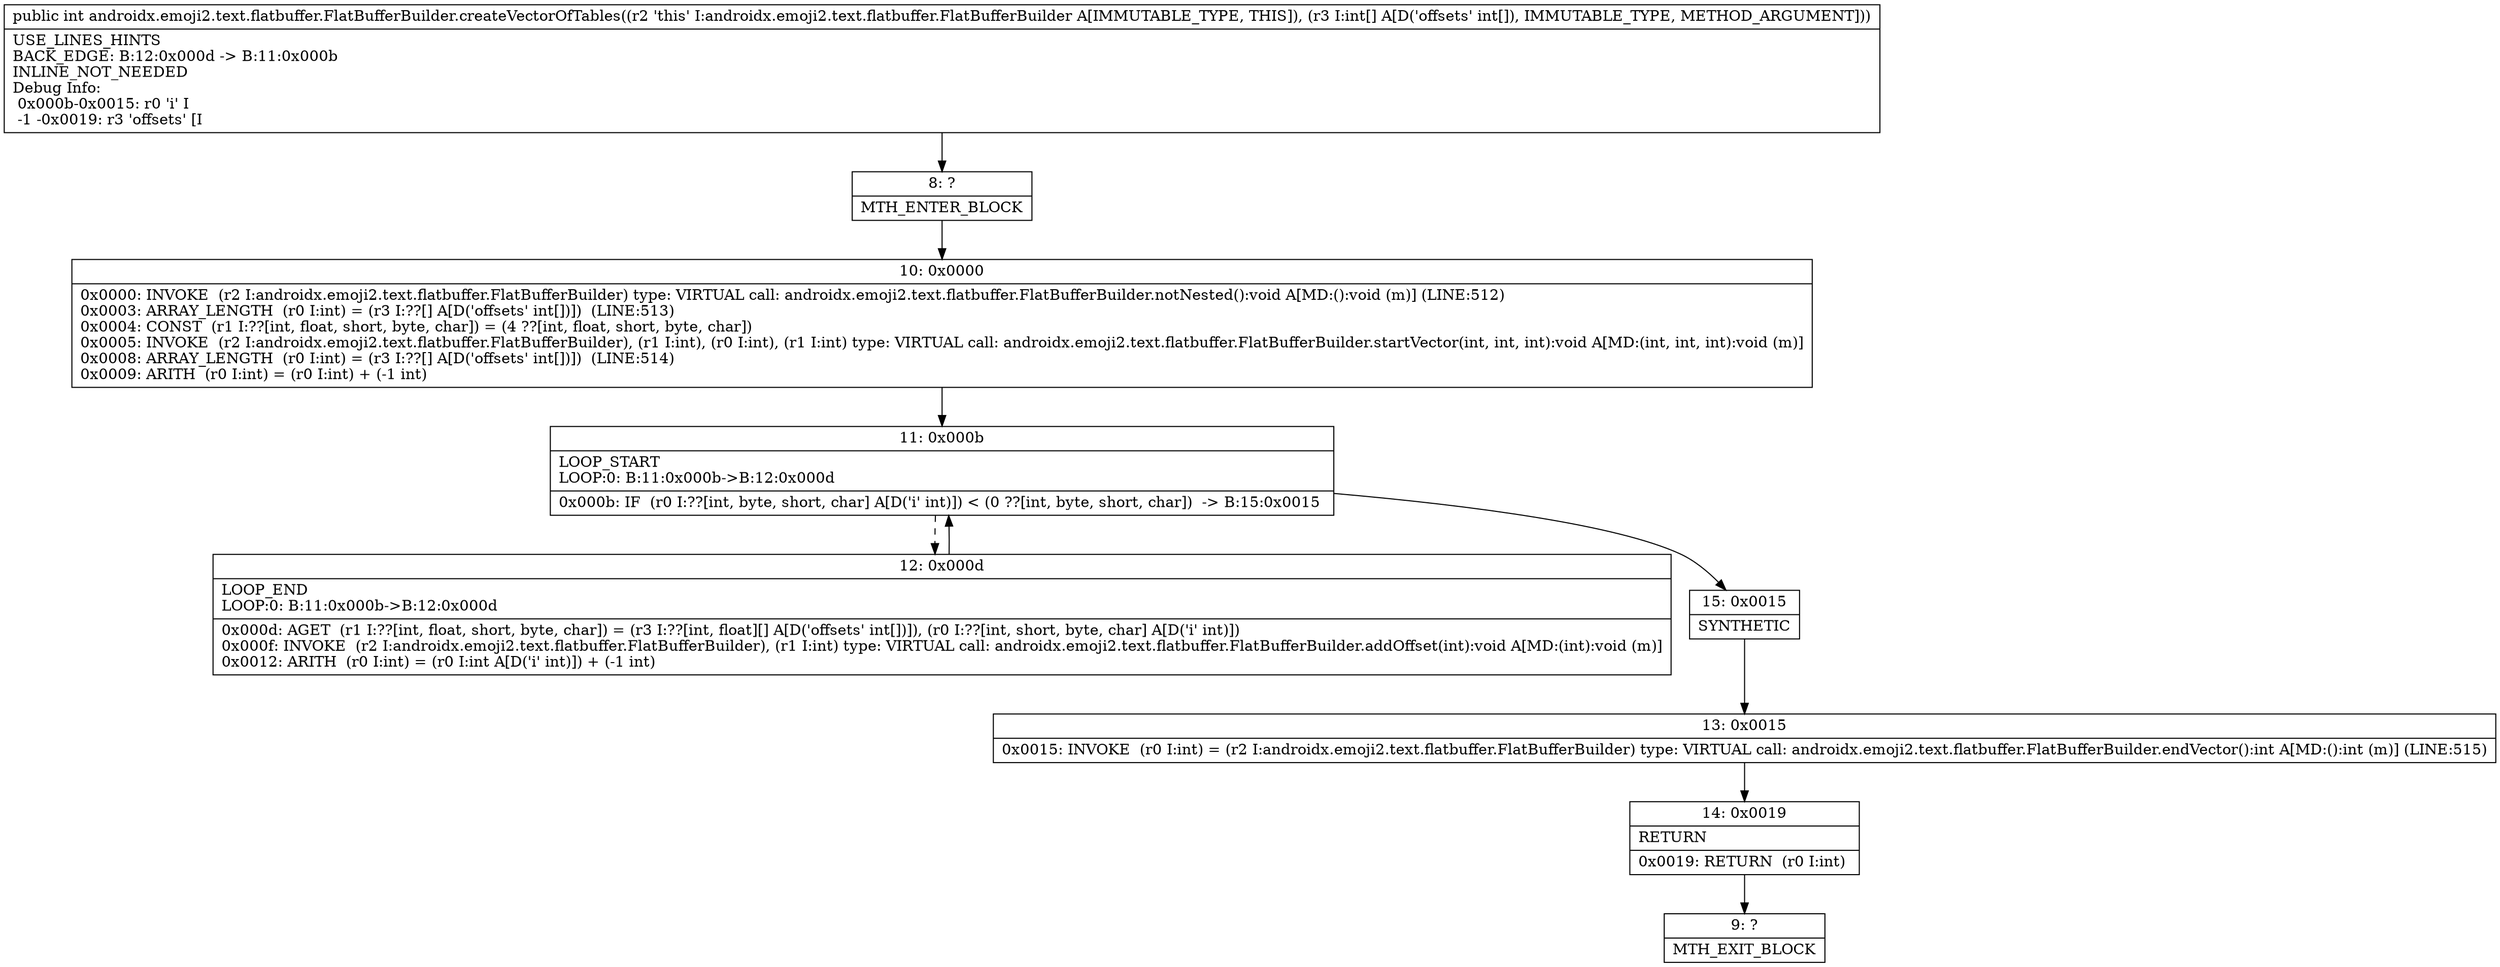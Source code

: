 digraph "CFG forandroidx.emoji2.text.flatbuffer.FlatBufferBuilder.createVectorOfTables([I)I" {
Node_8 [shape=record,label="{8\:\ ?|MTH_ENTER_BLOCK\l}"];
Node_10 [shape=record,label="{10\:\ 0x0000|0x0000: INVOKE  (r2 I:androidx.emoji2.text.flatbuffer.FlatBufferBuilder) type: VIRTUAL call: androidx.emoji2.text.flatbuffer.FlatBufferBuilder.notNested():void A[MD:():void (m)] (LINE:512)\l0x0003: ARRAY_LENGTH  (r0 I:int) = (r3 I:??[] A[D('offsets' int[])])  (LINE:513)\l0x0004: CONST  (r1 I:??[int, float, short, byte, char]) = (4 ??[int, float, short, byte, char]) \l0x0005: INVOKE  (r2 I:androidx.emoji2.text.flatbuffer.FlatBufferBuilder), (r1 I:int), (r0 I:int), (r1 I:int) type: VIRTUAL call: androidx.emoji2.text.flatbuffer.FlatBufferBuilder.startVector(int, int, int):void A[MD:(int, int, int):void (m)]\l0x0008: ARRAY_LENGTH  (r0 I:int) = (r3 I:??[] A[D('offsets' int[])])  (LINE:514)\l0x0009: ARITH  (r0 I:int) = (r0 I:int) + (\-1 int) \l}"];
Node_11 [shape=record,label="{11\:\ 0x000b|LOOP_START\lLOOP:0: B:11:0x000b\-\>B:12:0x000d\l|0x000b: IF  (r0 I:??[int, byte, short, char] A[D('i' int)]) \< (0 ??[int, byte, short, char])  \-\> B:15:0x0015 \l}"];
Node_12 [shape=record,label="{12\:\ 0x000d|LOOP_END\lLOOP:0: B:11:0x000b\-\>B:12:0x000d\l|0x000d: AGET  (r1 I:??[int, float, short, byte, char]) = (r3 I:??[int, float][] A[D('offsets' int[])]), (r0 I:??[int, short, byte, char] A[D('i' int)]) \l0x000f: INVOKE  (r2 I:androidx.emoji2.text.flatbuffer.FlatBufferBuilder), (r1 I:int) type: VIRTUAL call: androidx.emoji2.text.flatbuffer.FlatBufferBuilder.addOffset(int):void A[MD:(int):void (m)]\l0x0012: ARITH  (r0 I:int) = (r0 I:int A[D('i' int)]) + (\-1 int) \l}"];
Node_15 [shape=record,label="{15\:\ 0x0015|SYNTHETIC\l}"];
Node_13 [shape=record,label="{13\:\ 0x0015|0x0015: INVOKE  (r0 I:int) = (r2 I:androidx.emoji2.text.flatbuffer.FlatBufferBuilder) type: VIRTUAL call: androidx.emoji2.text.flatbuffer.FlatBufferBuilder.endVector():int A[MD:():int (m)] (LINE:515)\l}"];
Node_14 [shape=record,label="{14\:\ 0x0019|RETURN\l|0x0019: RETURN  (r0 I:int) \l}"];
Node_9 [shape=record,label="{9\:\ ?|MTH_EXIT_BLOCK\l}"];
MethodNode[shape=record,label="{public int androidx.emoji2.text.flatbuffer.FlatBufferBuilder.createVectorOfTables((r2 'this' I:androidx.emoji2.text.flatbuffer.FlatBufferBuilder A[IMMUTABLE_TYPE, THIS]), (r3 I:int[] A[D('offsets' int[]), IMMUTABLE_TYPE, METHOD_ARGUMENT]))  | USE_LINES_HINTS\lBACK_EDGE: B:12:0x000d \-\> B:11:0x000b\lINLINE_NOT_NEEDED\lDebug Info:\l  0x000b\-0x0015: r0 'i' I\l  \-1 \-0x0019: r3 'offsets' [I\l}"];
MethodNode -> Node_8;Node_8 -> Node_10;
Node_10 -> Node_11;
Node_11 -> Node_12[style=dashed];
Node_11 -> Node_15;
Node_12 -> Node_11;
Node_15 -> Node_13;
Node_13 -> Node_14;
Node_14 -> Node_9;
}

